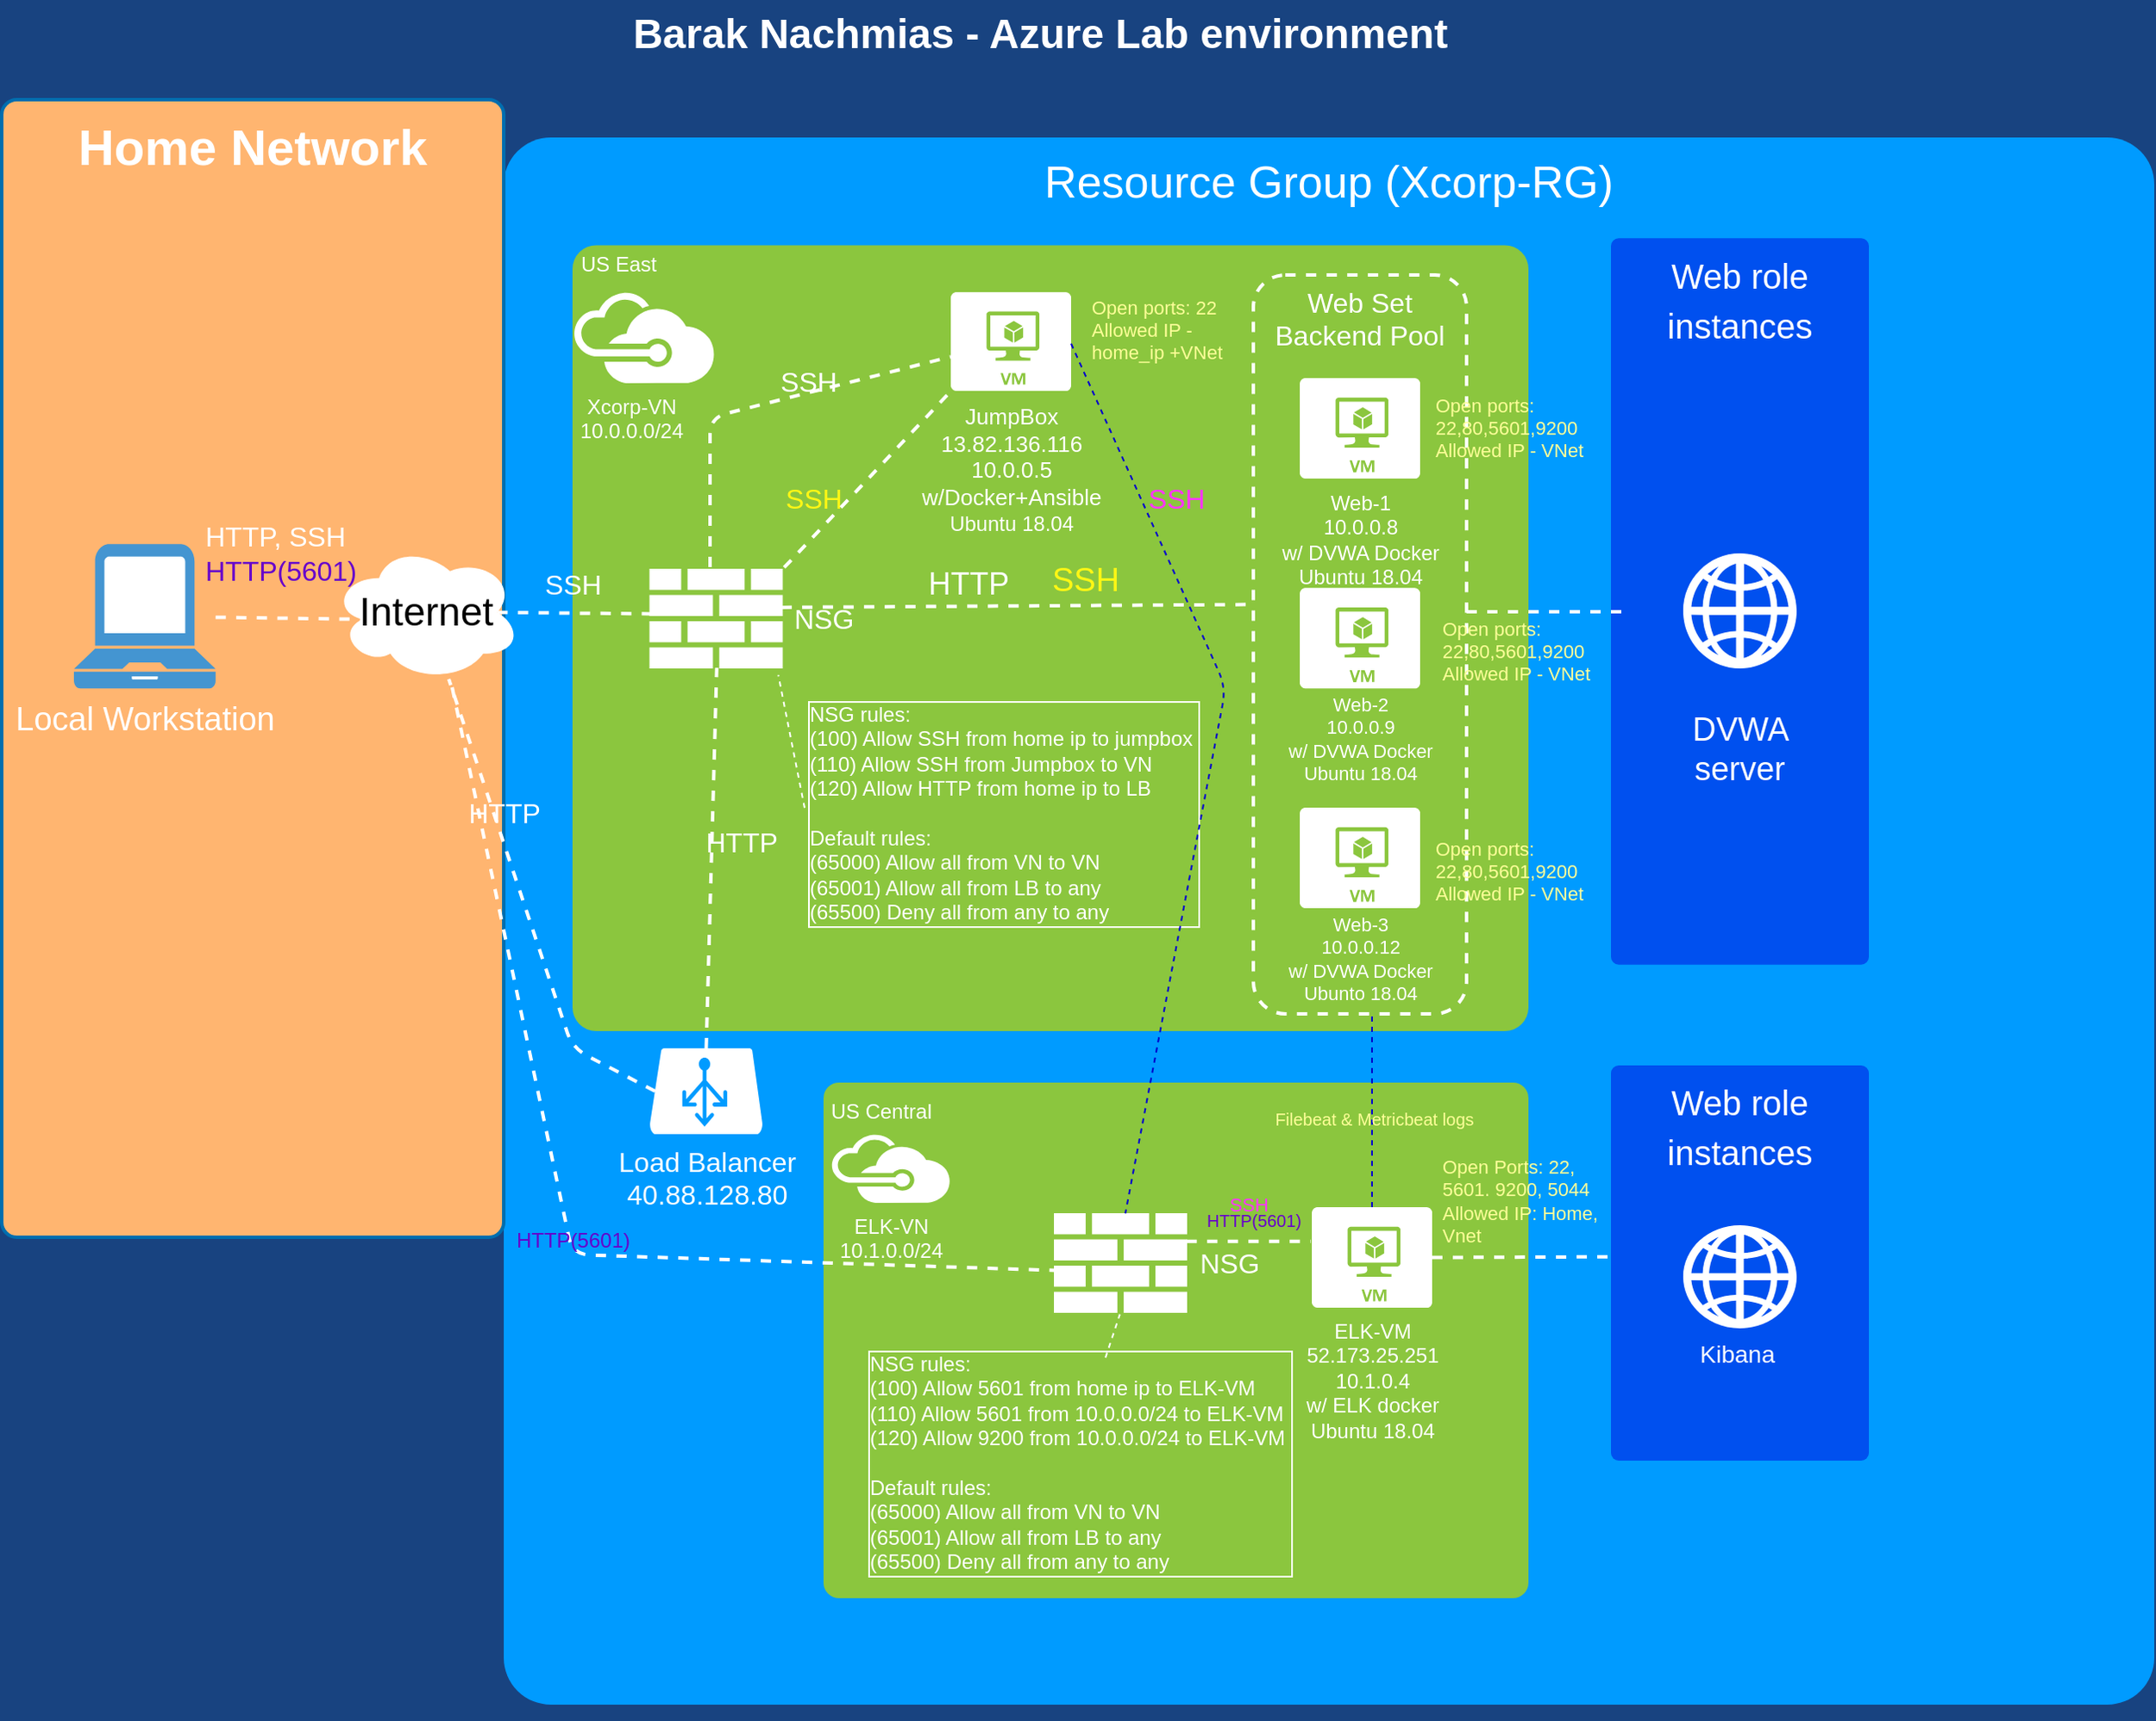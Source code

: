 <mxfile version="13.5.5" type="google"><diagram name="Page-1" id="7a6c530e-6e37-e111-ec74-82921da8cc10"><mxGraphModel dx="1038" dy="580" grid="1" gridSize="10" guides="1" tooltips="1" connect="1" arrows="1" fold="1" page="1" pageScale="1.5" pageWidth="1169" pageHeight="826" background="#184380" math="0" shadow="0"><root><mxCell id="0" style=";html=1;"/><mxCell id="1" style=";html=1;" parent="0"/><mxCell id="23046e2b9bb16c14-116" value="Resource Group (Xcorp-RG)" style="whiteSpace=wrap;html=1;rounded=1;shadow=0;strokeWidth=17;fillColor=#009BFF;fontSize=26;fontColor=#FFFFFF;align=center;arcSize=3;verticalAlign=top;spacingTop=4;dashed=1;strokeColor=none;" parent="1" vertex="1"><mxGeometry x="720" y="260" width="960" height="912" as="geometry"/></mxCell><mxCell id="23046e2b9bb16c14-64" value="&lt;font style=&quot;font-size: 20px&quot;&gt;Web role instances&lt;br&gt;&lt;br&gt;&lt;br&gt;&lt;/font&gt;" style="rounded=1;whiteSpace=wrap;html=1;shadow=0;strokeWidth=2;fillColor=#0050ef;fontSize=24;align=center;arcSize=3;verticalAlign=top;fontColor=#ffffff;strokeColor=none;" parent="1" vertex="1"><mxGeometry x="1364" y="318.62" width="150" height="422.75" as="geometry"/></mxCell><mxCell id="23046e2b9bb16c14-27" value="US East" style="rounded=1;whiteSpace=wrap;html=1;shadow=0;strokeWidth=2;fillColor=#8BC63E;fontSize=12;align=right;strokeColor=none;arcSize=3;labelPosition=left;verticalLabelPosition=top;verticalAlign=bottom;spacingTop=-24;fontColor=#FFFFFF;spacing=-18;spacingRight=-31;" parent="1" vertex="1"><mxGeometry x="760" y="322.75" width="556" height="457.25" as="geometry"/></mxCell><mxCell id="23046e2b9bb16c14-54" value="Web Set&lt;br&gt;Backend Pool" style="rounded=1;whiteSpace=wrap;html=1;shadow=0;strokeWidth=2;fillColor=none;fontSize=16;fontColor=#FFFFFF;align=center;strokeColor=#FFFFFF;dashed=1;verticalAlign=top;" parent="1" vertex="1"><mxGeometry x="1156" y="340" width="124" height="430" as="geometry"/></mxCell><mxCell id="23046e2b9bb16c14-30" value="&lt;span style=&quot;color: rgb(255, 255, 255); font-size: 11px;&quot;&gt;Web-2&lt;/span&gt;&lt;br style=&quot;color: rgb(255, 255, 255); font-size: 11px;&quot;&gt;&lt;span style=&quot;color: rgb(255, 255, 255); font-size: 11px;&quot;&gt;10.0.0.9&lt;/span&gt;&lt;br style=&quot;color: rgb(255, 255, 255); font-size: 11px;&quot;&gt;&lt;span style=&quot;color: rgb(255, 255, 255); font-size: 11px;&quot;&gt;w/ DVWA Docker&lt;br style=&quot;font-size: 11px;&quot;&gt;&lt;/span&gt;&lt;span style=&quot;color: rgb(255, 255, 255); font-size: 11px;&quot;&gt;Ubuntu 18.04&lt;/span&gt;&lt;font color=&quot;#ffffff&quot; style=&quot;font-size: 11px;&quot;&gt;&lt;br style=&quot;font-size: 11px;&quot;&gt;&lt;/font&gt;" style="verticalLabelPosition=bottom;html=1;verticalAlign=middle;strokeColor=none;fillColor=#FFFFFF;shape=mxgraph.azure.virtual_machine;rounded=1;shadow=0;fontSize=11;fontColor=#000000;align=center;" parent="1" vertex="1"><mxGeometry x="1183" y="522.13" width="70" height="58.5" as="geometry"/></mxCell><mxCell id="23046e2b9bb16c14-48" value="Xcorp-VN&lt;br&gt;10.0.0.0/24" style="shadow=0;dashed=0;html=1;strokeColor=none;fillColor=#FFFFFF;labelPosition=center;verticalLabelPosition=bottom;verticalAlign=top;shape=mxgraph.office.clouds.azure;rounded=1;fontSize=12;fontColor=#FFFFFF;align=center;spacingRight=16;" parent="1" vertex="1"><mxGeometry x="760" y="350" width="83" height="53" as="geometry"/></mxCell><mxCell id="23046e2b9bb16c14-78" style="edgeStyle=orthogonalEdgeStyle;html=1;startArrow=none;startFill=0;startSize=10;endArrow=none;endFill=0;endSize=10;strokeWidth=3;fontSize=11;fontColor=#FFFFFF;strokeColor=#FFFFFF;rounded=0;" parent="1" edge="1"><mxGeometry relative="1" as="geometry"><mxPoint x="1136" y="566" as="sourcePoint"/></mxGeometry></mxCell><mxCell id="23046e2b9bb16c14-79" style="html=1;startArrow=none;startFill=0;startSize=10;endArrow=none;endFill=0;endSize=10;strokeWidth=3;fontSize=11;fontColor=#FFFFFF;strokeColor=#FFFFFF;rounded=0;exitX=0.796;exitY=0.241;exitPerimeter=0;" parent="1" edge="1"><mxGeometry relative="1" as="geometry"><mxPoint x="1125.8" y="553.05" as="sourcePoint"/></mxGeometry></mxCell><mxCell id="23046e2b9bb16c14-80" style="html=1;startArrow=none;startFill=0;startSize=10;endArrow=none;endFill=0;endSize=10;strokeWidth=3;fontSize=11;fontColor=#FFFFFF;strokeColor=#FFFFFF;rounded=0;exitX=0.789;exitY=0.767;exitPerimeter=0;" parent="1" edge="1"><mxGeometry relative="1" as="geometry"><mxPoint x="1125.45" y="579.35" as="sourcePoint"/></mxGeometry></mxCell><mxCell id="23046e2b9bb16c14-62" value="NSG" style="shadow=0;dashed=0;html=1;strokeColor=none;labelPosition=right;verticalLabelPosition=middle;verticalAlign=middle;shape=mxgraph.office.concepts.firewall;fillColor=#FFFFFF;rounded=1;fontSize=16;fontColor=#FFFFFF;align=left;spacingLeft=5;" parent="1" vertex="1"><mxGeometry x="804.75" y="511" width="77.5" height="58" as="geometry"/></mxCell><mxCell id="23046e2b9bb16c14-66" value="" style="shadow=0;dashed=0;html=1;strokeColor=none;shape=mxgraph.mscae.enterprise.web;fillColor=#FFFFFF;rounded=1;fontSize=11;fontColor=#FFFFFF;align=center;" parent="1" vertex="1"><mxGeometry x="1406" y="502" width="66" height="67" as="geometry"/></mxCell><mxCell id="23046e2b9bb16c14-113" value="Barak Nachmias - Azure Lab environment&amp;nbsp;" style="text;strokeColor=none;fillColor=none;html=1;fontSize=24;fontStyle=1;verticalAlign=middle;align=center;rounded=0;shadow=0;fontColor=#FFFFFF;" parent="1" vertex="1"><mxGeometry x="440" y="180" width="1190" height="40" as="geometry"/></mxCell><mxCell id="r4ikN1qoWxni_9IU-Drs-8" style="edgeStyle=orthogonalEdgeStyle;rounded=0;orthogonalLoop=1;jettySize=auto;html=1;exitX=0.5;exitY=1;exitDx=0;exitDy=0;fontSize=19;" parent="1" source="23046e2b9bb16c14-64" target="23046e2b9bb16c14-64" edge="1"><mxGeometry relative="1" as="geometry"/></mxCell><mxCell id="r4ikN1qoWxni_9IU-Drs-9" value="DVWA server" style="text;html=1;strokeColor=none;fillColor=none;align=center;verticalAlign=middle;whiteSpace=wrap;rounded=0;fontSize=19;fontColor=#FFFFFF;" parent="1" vertex="1"><mxGeometry x="1419" y="610" width="40" height="12" as="geometry"/></mxCell><mxCell id="r4ikN1qoWxni_9IU-Drs-12" value="&lt;font style=&quot;font-size: 13px&quot;&gt;JumpBox&lt;br style=&quot;font-size: 13px&quot;&gt;&lt;/font&gt;&lt;span style=&quot;font-size: 13px&quot;&gt;13.82.136.116&lt;br style=&quot;font-size: 13px&quot;&gt;10.0.0.5&lt;br style=&quot;font-size: 13px&quot;&gt;&lt;/span&gt;&lt;font style=&quot;font-size: 13px&quot;&gt;w/Docker+Ansible&lt;br&gt;&lt;span style=&quot;font-size: 12px&quot;&gt;Ubuntu 18.04&lt;/span&gt;&lt;br style=&quot;font-size: 13px&quot;&gt;&lt;/font&gt;" style="verticalLabelPosition=bottom;html=1;verticalAlign=top;strokeColor=none;fillColor=#FFFFFF;shape=mxgraph.azure.virtual_machine;rounded=1;shadow=0;fontSize=13;align=center;labelBackgroundColor=none;fontColor=#FFFFFF;" parent="1" vertex="1"><mxGeometry x="980" y="350" width="70" height="57.5" as="geometry"/></mxCell><mxCell id="r4ikN1qoWxni_9IU-Drs-15" value="&lt;font style=&quot;font-size: 16px;&quot;&gt;Load Balancer&lt;br style=&quot;font-size: 16px;&quot;&gt;&lt;span style=&quot;font-size: 16px;&quot;&gt;40.88.128.80&lt;/span&gt;&lt;br style=&quot;font-size: 16px;&quot;&gt;&lt;/font&gt;" style="verticalLabelPosition=bottom;html=1;verticalAlign=top;align=center;strokeColor=none;shape=mxgraph.azure.azure_load_balancer;fontSize=16;fontColor=#FFFFFF;fillColor=#FFFFFF;" parent="1" vertex="1"><mxGeometry x="804.75" y="790" width="66" height="50" as="geometry"/></mxCell><mxCell id="r4ikN1qoWxni_9IU-Drs-16" value="&lt;font style=&quot;font-size: 29px&quot;&gt;&lt;b&gt;Home Network&lt;/b&gt;&lt;/font&gt;" style="whiteSpace=wrap;html=1;rounded=1;shadow=0;strokeWidth=2;fontSize=20;align=center;arcSize=3;verticalAlign=top;spacingTop=4;strokeColor=#006EAF;fontColor=#ffffff;fillColor=#FFB570;labelBackgroundColor=none;" parent="1" vertex="1"><mxGeometry x="428" y="238" width="292" height="662" as="geometry"/></mxCell><mxCell id="r4ikN1qoWxni_9IU-Drs-20" value="Local Workstation" style="pointerEvents=1;shadow=0;dashed=0;html=1;strokeColor=none;fillColor=#4495D1;labelPosition=center;verticalLabelPosition=bottom;verticalAlign=top;align=center;outlineConnect=0;shape=mxgraph.veeam.laptop;labelBackgroundColor=none;fontSize=19;fontColor=#FFFFFF;" parent="1" vertex="1"><mxGeometry x="470" y="496.63" width="82.4" height="84" as="geometry"/></mxCell><mxCell id="r4ikN1qoWxni_9IU-Drs-24" value="&lt;font color=&quot;#ffffff&quot; style=&quot;font-size: 12px ; line-height: 70%&quot;&gt;Web-1&lt;br style=&quot;font-size: 12px&quot;&gt;10.0.0.8&lt;br style=&quot;font-size: 12px&quot;&gt;w/ DVWA Docker&lt;br&gt;Ubuntu 18.04&lt;br style=&quot;font-size: 12px&quot;&gt;&lt;/font&gt;" style="verticalLabelPosition=bottom;html=1;verticalAlign=top;strokeColor=none;fillColor=#FFFFFF;shape=mxgraph.azure.virtual_machine;rounded=1;shadow=0;fontSize=12;fontColor=#000000;align=center;spacingTop=0;" parent="1" vertex="1"><mxGeometry x="1183" y="400" width="70" height="58.5" as="geometry"/></mxCell><mxCell id="r4ikN1qoWxni_9IU-Drs-28" value="" style="endArrow=none;dashed=1;html=1;fontSize=16;fontColor=#FFFFFF;strokeColor=#FFFFFF;strokeWidth=2;curved=1;startSize=1;endSize=2;verticalAlign=middle;labelPosition=left;verticalLabelPosition=middle;align=right;textDirection=ltr;spacing=-3;entryX=0.16;entryY=0.55;entryDx=0;entryDy=0;entryPerimeter=0;" parent="1" source="r4ikN1qoWxni_9IU-Drs-20" target="r4ikN1qoWxni_9IU-Drs-41" edge="1"><mxGeometry width="50" height="50" relative="1" as="geometry"><mxPoint x="684" y="557.75" as="sourcePoint"/><mxPoint x="802" y="537" as="targetPoint"/></mxGeometry></mxCell><mxCell id="r4ikN1qoWxni_9IU-Drs-30" value="HTTP, SSH" style="edgeLabel;html=1;align=right;verticalAlign=middle;resizable=0;points=[];fontSize=16;fontColor=#FFFFFF;labelBackgroundColor=none;labelPosition=left;verticalLabelPosition=middle;horizontal=1;fontStyle=0;textDirection=ltr;spacing=-27;spacingTop=-20;" parent="r4ikN1qoWxni_9IU-Drs-28" vertex="1" connectable="0"><mxGeometry x="0.291" relative="1" as="geometry"><mxPoint x="-7.51" y="-37.96" as="offset"/></mxGeometry></mxCell><mxCell id="r4ikN1qoWxni_9IU-Drs-32" value="" style="endArrow=none;dashed=1;html=1;strokeColor=#FFFFFF;strokeWidth=2;fontSize=16;fontColor=#FFFFFF;exitX=0.05;exitY=0.5;exitDx=0;exitDy=0;exitPerimeter=0;" parent="1" source="r4ikN1qoWxni_9IU-Drs-15" target="r4ikN1qoWxni_9IU-Drs-41" edge="1"><mxGeometry width="50" height="50" relative="1" as="geometry"><mxPoint x="840" y="672" as="sourcePoint"/><mxPoint x="890" y="622" as="targetPoint"/><Array as="points"><mxPoint x="760" y="790"/></Array></mxGeometry></mxCell><mxCell id="r4ikN1qoWxni_9IU-Drs-33" value="" style="endArrow=none;dashed=1;html=1;strokeColor=#FFFFFF;strokeWidth=2;fontSize=16;fontColor=#FFFFFF;entryX=0.505;entryY=0.994;entryDx=0;entryDy=0;entryPerimeter=0;exitX=0.5;exitY=0;exitDx=0;exitDy=0;exitPerimeter=0;" parent="1" source="r4ikN1qoWxni_9IU-Drs-15" target="23046e2b9bb16c14-62" edge="1"><mxGeometry width="50" height="50" relative="1" as="geometry"><mxPoint x="971.9" y="769.77" as="sourcePoint"/><mxPoint x="859.998" y="566.502" as="targetPoint"/><Array as="points"/></mxGeometry></mxCell><mxCell id="r4ikN1qoWxni_9IU-Drs-34" value="HTTP" style="edgeLabel;html=1;align=center;verticalAlign=middle;resizable=0;points=[];fontSize=16;fontColor=#FFFFFF;labelBackgroundColor=none;spacingTop=-13;" parent="r4ikN1qoWxni_9IU-Drs-33" vertex="1" connectable="0"><mxGeometry x="0.192" y="2" relative="1" as="geometry"><mxPoint x="-119.39" y="1.43" as="offset"/></mxGeometry></mxCell><mxCell id="r4ikN1qoWxni_9IU-Drs-44" value="HTTP" style="edgeLabel;html=1;align=center;verticalAlign=middle;resizable=0;points=[];fontSize=18;labelBackgroundColor=none;fontColor=#FFFFFF;" parent="r4ikN1qoWxni_9IU-Drs-33" vertex="1" connectable="0"><mxGeometry x="0.244" y="-4" relative="1" as="geometry"><mxPoint x="144.45" y="-132.94" as="offset"/></mxGeometry></mxCell><mxCell id="r4ikN1qoWxni_9IU-Drs-35" value="" style="endArrow=none;dashed=1;html=1;strokeColor=#FFFFFF;strokeWidth=2;fontSize=16;fontColor=#FFFFFF;" parent="1" target="r4ikN1qoWxni_9IU-Drs-12" edge="1"><mxGeometry width="50" height="50" relative="1" as="geometry"><mxPoint x="840" y="510" as="sourcePoint"/><mxPoint x="960" y="438" as="targetPoint"/><Array as="points"><mxPoint x="840" y="423"/></Array></mxGeometry></mxCell><mxCell id="r4ikN1qoWxni_9IU-Drs-36" value="SSH" style="edgeLabel;html=1;align=center;verticalAlign=middle;resizable=0;points=[];fontSize=16;fontColor=#FFFFFF;labelBackgroundColor=none;spacing=-4;" parent="r4ikN1qoWxni_9IU-Drs-35" vertex="1" connectable="0"><mxGeometry x="0.202" y="-2" relative="1" as="geometry"><mxPoint x="5.68" y="-10" as="offset"/></mxGeometry></mxCell><mxCell id="r4ikN1qoWxni_9IU-Drs-37" value="" style="endArrow=none;dashed=1;html=1;strokeColor=#FFFFFF;strokeWidth=2;fontSize=14;fontColor=#FFFFFF;" parent="1" edge="1"><mxGeometry width="50" height="50" relative="1" as="geometry"><mxPoint x="1280" y="536" as="sourcePoint"/><mxPoint x="1370" y="536" as="targetPoint"/></mxGeometry></mxCell><mxCell id="r4ikN1qoWxni_9IU-Drs-38" value="&lt;span style=&quot;color: rgb(255, 255, 255); font-size: 11px;&quot;&gt;Web-3&lt;/span&gt;&lt;br style=&quot;color: rgb(255, 255, 255); font-size: 11px;&quot;&gt;&lt;span style=&quot;color: rgb(255, 255, 255); font-size: 11px;&quot;&gt;10.0.0.12&lt;/span&gt;&lt;br style=&quot;color: rgb(255, 255, 255); font-size: 11px;&quot;&gt;&lt;span style=&quot;color: rgb(255, 255, 255); font-size: 11px;&quot;&gt;w/ DVWA Docker&lt;br style=&quot;font-size: 11px;&quot;&gt;&lt;/span&gt;&lt;font color=&quot;#ffffff&quot; style=&quot;font-size: 11px;&quot;&gt;Ubunto 18.04&lt;br style=&quot;font-size: 11px;&quot;&gt;&lt;/font&gt;" style="verticalLabelPosition=bottom;html=1;verticalAlign=middle;strokeColor=none;fillColor=#FFFFFF;shape=mxgraph.azure.virtual_machine;rounded=1;shadow=0;fontSize=11;fontColor=#000000;align=center;" parent="1" vertex="1"><mxGeometry x="1183" y="650" width="70" height="58.5" as="geometry"/></mxCell><mxCell id="r4ikN1qoWxni_9IU-Drs-41" value="Internet" style="ellipse;shape=cloud;whiteSpace=wrap;html=1;dashed=1;labelBackgroundColor=none;strokeWidth=17;fillColor=#FFFFFF;fontSize=23;align=center;strokeColor=none;" parent="1" vertex="1"><mxGeometry x="620" y="496.38" width="110" height="80" as="geometry"/></mxCell><mxCell id="r4ikN1qoWxni_9IU-Drs-42" value="" style="endArrow=none;dashed=1;html=1;strokeColor=#FFFFFF;strokeWidth=2;fontSize=26;fontColor=#FFFFFF;exitX=0.875;exitY=0.5;exitDx=0;exitDy=0;exitPerimeter=0;entryX=0.044;entryY=0.452;entryDx=0;entryDy=0;entryPerimeter=0;" parent="1" source="r4ikN1qoWxni_9IU-Drs-41" target="23046e2b9bb16c14-62" edge="1"><mxGeometry width="50" height="50" relative="1" as="geometry"><mxPoint x="770" y="570" as="sourcePoint"/><mxPoint x="820" y="520" as="targetPoint"/></mxGeometry></mxCell><mxCell id="r4ikN1qoWxni_9IU-Drs-43" value="" style="endArrow=none;dashed=1;html=1;strokeColor=#FFFFFF;strokeWidth=2;fontSize=16;fontColor=#000000;entryX=-0.019;entryY=0.446;entryDx=0;entryDy=0;exitX=0.991;exitY=0.387;exitDx=0;exitDy=0;exitPerimeter=0;entryPerimeter=0;" parent="1" source="23046e2b9bb16c14-62" target="23046e2b9bb16c14-54" edge="1"><mxGeometry width="50" height="50" relative="1" as="geometry"><mxPoint x="890" y="570" as="sourcePoint"/><mxPoint x="940" y="520" as="targetPoint"/></mxGeometry></mxCell><mxCell id="r4ikN1qoWxni_9IU-Drs-45" value="SSH" style="edgeLabel;html=1;align=center;verticalAlign=middle;resizable=0;points=[];fontSize=16;fontColor=#FFFFFF;labelBackgroundColor=none;spacing=-4;" parent="1" vertex="1" connectable="0"><mxGeometry x="759.999" y="519.999" as="geometry"/></mxCell><mxCell id="r4ikN1qoWxni_9IU-Drs-47" value="SSH" style="edgeLabel;html=1;align=center;verticalAlign=middle;resizable=0;points=[];fontSize=19;labelBackgroundColor=none;spacing=-4;fontColor=#FFF714;" parent="1" vertex="1" connectable="0"><mxGeometry x="1060.003" y="458.505" as="geometry"><mxPoint x="-2" y="59" as="offset"/></mxGeometry></mxCell><mxCell id="r4ikN1qoWxni_9IU-Drs-48" value="SSH" style="edgeLabel;html=1;align=center;verticalAlign=middle;resizable=0;points=[];fontSize=16;labelBackgroundColor=none;spacing=-4;fontColor=#FFF714;" parent="1" vertex="1" connectable="0"><mxGeometry x="900.003" y="470.002" as="geometry"/></mxCell><mxCell id="r4ikN1qoWxni_9IU-Drs-49" value="" style="endArrow=none;dashed=1;html=1;strokeColor=#FFFFFF;strokeWidth=2;fontSize=19;fontColor=#FFF714;exitX=1.011;exitY=-0.013;exitDx=0;exitDy=0;exitPerimeter=0;entryX=0.01;entryY=0.99;entryDx=0;entryDy=0;entryPerimeter=0;" parent="1" source="23046e2b9bb16c14-62" target="r4ikN1qoWxni_9IU-Drs-12" edge="1"><mxGeometry width="50" height="50" relative="1" as="geometry"><mxPoint x="900" y="502.5" as="sourcePoint"/><mxPoint x="950" y="452.5" as="targetPoint"/></mxGeometry></mxCell><mxCell id="r4ikN1qoWxni_9IU-Drs-50" value="HTTP" style="edgeLabel;html=1;align=center;verticalAlign=middle;resizable=0;points=[];fontSize=16;fontColor=#FFFFFF;labelBackgroundColor=none;spacingTop=-13;" parent="1" vertex="1" connectable="0"><mxGeometry x="729.995" y="770.002" as="geometry"><mxPoint x="128" y="-94" as="offset"/></mxGeometry></mxCell><mxCell id="YXnQE9DsmxCtcsBLay5P-1" value="US Central" style="rounded=1;whiteSpace=wrap;html=1;shadow=0;strokeWidth=2;fillColor=#8BC63E;fontSize=12;align=right;strokeColor=none;arcSize=3;labelBackgroundColor=none;fontColor=#FFFFFF;labelPosition=left;verticalLabelPosition=top;verticalAlign=bottom;spacingTop=0;spacing=-24;spacingRight=-39;" parent="1" vertex="1"><mxGeometry x="906" y="810" width="410" height="300" as="geometry"/></mxCell><mxCell id="YXnQE9DsmxCtcsBLay5P-2" value="ELK-VN&lt;br&gt;10.1.0.0/24" style="shadow=0;dashed=0;html=1;strokeColor=none;fillColor=#FFFFFF;labelPosition=center;verticalLabelPosition=bottom;verticalAlign=top;shape=mxgraph.office.clouds.azure;rounded=1;fontSize=12;fontColor=#FFFFFF;align=center;" parent="1" vertex="1"><mxGeometry x="910" y="840" width="70" height="40" as="geometry"/></mxCell><mxCell id="YXnQE9DsmxCtcsBLay5P-4" value="NSG" style="shadow=0;dashed=0;html=1;strokeColor=none;labelPosition=right;verticalLabelPosition=middle;verticalAlign=middle;shape=mxgraph.office.concepts.firewall;fillColor=#FFFFFF;rounded=1;fontSize=16;fontColor=#FFFFFF;align=left;spacingLeft=5;" parent="1" vertex="1"><mxGeometry x="1040" y="886" width="77.5" height="58" as="geometry"/></mxCell><mxCell id="YXnQE9DsmxCtcsBLay5P-5" value="&lt;font color=&quot;#ffffff&quot; style=&quot;font-size: 12px ; line-height: 70%&quot;&gt;ELK-VM&lt;br&gt;52.173.25.251&lt;br style=&quot;font-size: 12px&quot;&gt;10.1.0.4&lt;br style=&quot;font-size: 12px&quot;&gt;w/ ELK docker&lt;br&gt;Ubuntu 18.04&lt;br style=&quot;font-size: 12px&quot;&gt;&lt;/font&gt;" style="verticalLabelPosition=bottom;html=1;verticalAlign=top;strokeColor=none;fillColor=#FFFFFF;shape=mxgraph.azure.virtual_machine;rounded=1;shadow=0;fontSize=12;fontColor=#000000;align=center;spacingTop=0;" parent="1" vertex="1"><mxGeometry x="1190" y="882.5" width="70" height="58.5" as="geometry"/></mxCell><mxCell id="YXnQE9DsmxCtcsBLay5P-6" style="edgeStyle=orthogonalEdgeStyle;rounded=0;orthogonalLoop=1;jettySize=auto;html=1;exitX=0.5;exitY=1;exitDx=0;exitDy=0;" parent="1" source="23046e2b9bb16c14-116" target="23046e2b9bb16c14-116" edge="1"><mxGeometry relative="1" as="geometry"/></mxCell><mxCell id="YXnQE9DsmxCtcsBLay5P-7" value="&lt;font style=&quot;font-size: 20px&quot;&gt;Web role instances&lt;br&gt;&lt;br&gt;&lt;br&gt;&lt;/font&gt;" style="rounded=1;whiteSpace=wrap;html=1;shadow=0;strokeWidth=2;fillColor=#0050ef;fontSize=24;align=center;arcSize=3;verticalAlign=top;fontColor=#ffffff;strokeColor=none;" parent="1" vertex="1"><mxGeometry x="1364" y="800" width="150" height="230" as="geometry"/></mxCell><mxCell id="YXnQE9DsmxCtcsBLay5P-8" value="Kibana&amp;nbsp;" style="shadow=0;dashed=0;html=1;strokeColor=none;shape=mxgraph.mscae.enterprise.web;fillColor=#FFFFFF;rounded=1;fontSize=14;fontColor=#FFFFFF;align=center;verticalAlign=top;labelPosition=center;verticalLabelPosition=bottom;" parent="1" vertex="1"><mxGeometry x="1406" y="893" width="66" height="60" as="geometry"/></mxCell><mxCell id="YXnQE9DsmxCtcsBLay5P-10" value="NSG rules:&lt;br&gt;(100) Allow SSH from home ip to jumpbox&amp;nbsp;&lt;br&gt;(110) Allow SSH from Jumpbox to VN&lt;br&gt;(120) Allow HTTP from home ip to LB&lt;br&gt;&lt;br&gt;Default rules:&lt;br&gt;(65000) Allow all from VN to VN&lt;br&gt;(65001) Allow all from LB to any&lt;br&gt;(65500) Deny all from any to any" style="text;html=1;strokeColor=none;fillColor=none;align=left;verticalAlign=top;whiteSpace=wrap;rounded=0;fontColor=#FFFFFF;labelBorderColor=#FFFFFF;" parent="1" vertex="1"><mxGeometry x="895" y="580.63" width="240" height="139" as="geometry"/></mxCell><mxCell id="YXnQE9DsmxCtcsBLay5P-11" value="" style="endArrow=none;dashed=1;html=1;fontColor=#FFFFFF;entryX=0.967;entryY=1.066;entryDx=0;entryDy=0;entryPerimeter=0;exitX=0;exitY=0.5;exitDx=0;exitDy=0;strokeColor=#FFFFFF;curved=1;" parent="1" source="YXnQE9DsmxCtcsBLay5P-10" target="23046e2b9bb16c14-62" edge="1"><mxGeometry width="50" height="50" relative="1" as="geometry"><mxPoint x="840" y="650" as="sourcePoint"/><mxPoint x="890" y="600" as="targetPoint"/></mxGeometry></mxCell><mxCell id="YXnQE9DsmxCtcsBLay5P-12" value="NSG rules:&lt;br&gt;(100) Allow 5601 from home ip to ELK-VM&lt;br&gt;(110) Allow 5601 from 10.0.0.0/24 to ELK-VM&amp;nbsp;&lt;br&gt;(120) Allow 9200 from 10.0.0.0/24 to ELK-VM&amp;nbsp;&lt;br&gt;&lt;br&gt;Default rules:&lt;br&gt;(65000) Allow all from VN to VN&lt;br&gt;(65001) Allow all from LB to any&lt;br&gt;(65500) Deny all from any to any" style="text;html=1;strokeColor=none;fillColor=none;align=left;verticalAlign=top;whiteSpace=wrap;rounded=0;fontColor=#FFFFFF;labelBorderColor=#FFFFFF;" parent="1" vertex="1"><mxGeometry x="930" y="958.5" width="250" height="139" as="geometry"/></mxCell><mxCell id="YXnQE9DsmxCtcsBLay5P-15" value="" style="endArrow=none;dashed=1;html=1;strokeColor=#FFFFFF;strokeWidth=2;fontSize=14;fontColor=#FFFFFF;exitX=1;exitY=0.5;exitDx=0;exitDy=0;exitPerimeter=0;entryX=0.003;entryY=0.484;entryDx=0;entryDy=0;entryPerimeter=0;" parent="1" source="YXnQE9DsmxCtcsBLay5P-5" target="YXnQE9DsmxCtcsBLay5P-7" edge="1"><mxGeometry width="50" height="50" relative="1" as="geometry"><mxPoint x="1260" y="911.58" as="sourcePoint"/><mxPoint x="1364" y="907" as="targetPoint"/><Array as="points"><mxPoint x="1310" y="911.58"/></Array></mxGeometry></mxCell><mxCell id="YXnQE9DsmxCtcsBLay5P-16" value="" style="endArrow=none;dashed=1;html=1;strokeColor=#FFFFFF;strokeWidth=2;fontSize=14;fontColor=#FFFFFF;exitX=0.995;exitY=0.282;exitDx=0;exitDy=0;exitPerimeter=0;entryX=-0.009;entryY=0.339;entryDx=0;entryDy=0;entryPerimeter=0;" parent="1" source="YXnQE9DsmxCtcsBLay5P-4" target="YXnQE9DsmxCtcsBLay5P-5" edge="1"><mxGeometry width="50" height="50" relative="1" as="geometry"><mxPoint x="1100" y="850.43" as="sourcePoint"/><mxPoint x="1204.45" y="850" as="targetPoint"/><Array as="points"/></mxGeometry></mxCell><mxCell id="YXnQE9DsmxCtcsBLay5P-17" value="" style="endArrow=none;dashed=1;html=1;strokeColor=#FFFFFF;strokeWidth=2;fontSize=14;fontColor=#FFFFFF;entryX=0.006;entryY=0.574;entryDx=0;entryDy=0;entryPerimeter=0;" parent="1" target="YXnQE9DsmxCtcsBLay5P-4" edge="1"><mxGeometry width="50" height="50" relative="1" as="geometry"><mxPoint x="690" y="580" as="sourcePoint"/><mxPoint x="804.75" y="953.001" as="targetPoint"/><Array as="points"><mxPoint x="760" y="910"/></Array></mxGeometry></mxCell><mxCell id="YXnQE9DsmxCtcsBLay5P-18" value="" style="endArrow=none;dashed=1;html=1;fontColor=#FFFFFF;entryX=0.536;entryY=0.002;entryDx=0;entryDy=0;entryPerimeter=0;strokeColor=#0000CC;" parent="1" target="YXnQE9DsmxCtcsBLay5P-4" edge="1"><mxGeometry width="50" height="50" relative="1" as="geometry"><mxPoint x="1050" y="380" as="sourcePoint"/><mxPoint x="1100" y="330" as="targetPoint"/><Array as="points"><mxPoint x="1140" y="580"/></Array></mxGeometry></mxCell><mxCell id="YXnQE9DsmxCtcsBLay5P-20" value="SSH" style="edgeLabel;html=1;align=center;verticalAlign=middle;resizable=0;points=[];labelBackgroundColor=none;fontSize=16;fontColor=#FF33FF;" parent="YXnQE9DsmxCtcsBLay5P-18" vertex="1" connectable="0"><mxGeometry x="-0.503" y="-1" relative="1" as="geometry"><mxPoint x="7.74" y="-30.78" as="offset"/></mxGeometry></mxCell><mxCell id="YXnQE9DsmxCtcsBLay5P-21" value="SSH" style="edgeLabel;html=1;align=center;verticalAlign=middle;resizable=0;points=[];labelBackgroundColor=none;fontSize=11;fontColor=#FF33FF;" parent="1" vertex="1" connectable="0"><mxGeometry x="1155.996" y="880.004" as="geometry"><mxPoint x="-3" y="1" as="offset"/></mxGeometry></mxCell><mxCell id="YXnQE9DsmxCtcsBLay5P-23" value="HTTP(5601)" style="edgeLabel;html=1;align=center;verticalAlign=middle;resizable=0;points=[];fontSize=16;labelBackgroundColor=none;labelPosition=left;verticalLabelPosition=middle;horizontal=1;fontStyle=0;textDirection=ltr;spacing=-27;spacingTop=-20;fontColor=#6600CC;" parent="1" vertex="1" connectable="0"><mxGeometry x="590.001" y="522.133" as="geometry"/></mxCell><mxCell id="YXnQE9DsmxCtcsBLay5P-24" value="HTTP(5601)" style="edgeLabel;html=1;align=center;verticalAlign=middle;resizable=0;points=[];fontSize=12;labelBackgroundColor=none;labelPosition=left;verticalLabelPosition=middle;horizontal=1;fontStyle=0;textDirection=ltr;spacing=-27;spacingTop=-20;fontColor=#6600CC;" parent="1" vertex="1" connectable="0"><mxGeometry x="760.001" y="911.753" as="geometry"/></mxCell><mxCell id="YXnQE9DsmxCtcsBLay5P-25" value="HTTP(5601)" style="edgeLabel;html=1;align=center;verticalAlign=middle;resizable=0;points=[];fontSize=10;labelBackgroundColor=none;labelPosition=left;verticalLabelPosition=middle;horizontal=1;fontStyle=0;textDirection=ltr;spacing=-27;spacingTop=-20;fontColor=#6600CC;" parent="1" vertex="1" connectable="0"><mxGeometry x="1156.001" y="900.003" as="geometry"/></mxCell><mxCell id="YXnQE9DsmxCtcsBLay5P-26" value="" style="endArrow=none;dashed=1;html=1;strokeColor=#0000CC;fontSize=10;fontColor=#6600CC;exitX=0.5;exitY=0;exitDx=0;exitDy=0;exitPerimeter=0;" parent="1" source="YXnQE9DsmxCtcsBLay5P-5" edge="1"><mxGeometry width="50" height="50" relative="1" as="geometry"><mxPoint x="1175" y="820" as="sourcePoint"/><mxPoint x="1225" y="770" as="targetPoint"/></mxGeometry></mxCell><mxCell id="YXnQE9DsmxCtcsBLay5P-27" value="Filebeat &amp;amp; Metricbeat logs" style="edgeLabel;html=1;align=center;verticalAlign=middle;resizable=0;points=[];fontSize=10;labelBackgroundColor=none;fontColor=#FFFF99;" parent="YXnQE9DsmxCtcsBLay5P-26" vertex="1" connectable="0"><mxGeometry x="-0.083" y="-1" relative="1" as="geometry"><mxPoint as="offset"/></mxGeometry></mxCell><mxCell id="YXnQE9DsmxCtcsBLay5P-28" value="" style="endArrow=none;dashed=1;html=1;fontSize=14;fontColor=#FFFF99;entryX=0.495;entryY=1.014;entryDx=0;entryDy=0;entryPerimeter=0;exitX=0.56;exitY=0.083;exitDx=0;exitDy=0;exitPerimeter=0;strokeColor=#FFFFFF;" parent="1" source="YXnQE9DsmxCtcsBLay5P-12" target="YXnQE9DsmxCtcsBLay5P-4" edge="1"><mxGeometry width="50" height="50" relative="1" as="geometry"><mxPoint x="1030" y="994" as="sourcePoint"/><mxPoint x="1080" y="944" as="targetPoint"/><Array as="points"/></mxGeometry></mxCell><mxCell id="YXnQE9DsmxCtcsBLay5P-29" value="Open ports: 22&lt;br&gt;Allowed IP - home_ip +VNet" style="text;html=1;strokeColor=none;fillColor=none;align=left;verticalAlign=middle;whiteSpace=wrap;rounded=0;labelBackgroundColor=none;fontSize=11;fontColor=#FFFF99;" parent="1" vertex="1"><mxGeometry x="1060" y="350" width="90" height="43" as="geometry"/></mxCell><mxCell id="YXnQE9DsmxCtcsBLay5P-30" value="Open ports: 22,80,5601,9200&lt;br&gt;Allowed IP - VNet" style="text;html=1;strokeColor=none;fillColor=none;align=left;verticalAlign=middle;whiteSpace=wrap;rounded=0;labelBackgroundColor=none;fontSize=11;fontColor=#FFFF99;" parent="1" vertex="1"><mxGeometry x="1260" y="407.75" width="100" height="43" as="geometry"/></mxCell><mxCell id="YXnQE9DsmxCtcsBLay5P-31" value="Open ports: 22,80,5601,9200&lt;br&gt;Allowed IP - VNet" style="text;html=1;strokeColor=none;fillColor=none;align=left;verticalAlign=middle;whiteSpace=wrap;rounded=0;labelBackgroundColor=none;fontSize=11;fontColor=#FFFF99;" parent="1" vertex="1"><mxGeometry x="1264" y="537.63" width="100" height="43" as="geometry"/></mxCell><mxCell id="YXnQE9DsmxCtcsBLay5P-32" value="Open ports: 22,80,5601,9200&lt;br&gt;Allowed IP - VNet" style="text;html=1;strokeColor=none;fillColor=none;align=left;verticalAlign=middle;whiteSpace=wrap;rounded=0;labelBackgroundColor=none;fontSize=11;fontColor=#FFFF99;" parent="1" vertex="1"><mxGeometry x="1260" y="665.5" width="100" height="43" as="geometry"/></mxCell><mxCell id="YXnQE9DsmxCtcsBLay5P-33" value="Open Ports: 22, 5601. 9200, 5044&lt;br&gt;Allowed IP: Home, Vnet" style="text;html=1;strokeColor=none;fillColor=none;align=left;verticalAlign=middle;whiteSpace=wrap;rounded=0;labelBackgroundColor=none;fontSize=11;fontColor=#FFFF99;" parent="1" vertex="1"><mxGeometry x="1264" y="857" width="100" height="43" as="geometry"/></mxCell></root></mxGraphModel></diagram></mxfile>